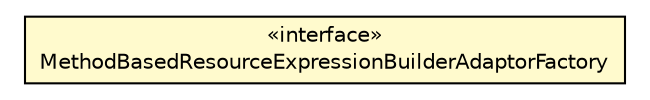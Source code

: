 #!/usr/local/bin/dot
#
# Class diagram 
# Generated by UMLGraph version 5.1 (http://www.umlgraph.org/)
#

digraph G {
	edge [fontname="Helvetica",fontsize=10,labelfontname="Helvetica",labelfontsize=10];
	node [fontname="Helvetica",fontsize=10,shape=plaintext];
	nodesep=0.25;
	ranksep=0.5;
	// org.androidtransfuse.gen.variableBuilder.resource.MethodBasedResourceExpressionBuilderAdaptorFactory
	c81764 [label=<<table title="org.androidtransfuse.gen.variableBuilder.resource.MethodBasedResourceExpressionBuilderAdaptorFactory" border="0" cellborder="1" cellspacing="0" cellpadding="2" port="p" bgcolor="lemonChiffon" href="./MethodBasedResourceExpressionBuilderAdaptorFactory.html">
		<tr><td><table border="0" cellspacing="0" cellpadding="1">
<tr><td align="center" balign="center"> &#171;interface&#187; </td></tr>
<tr><td align="center" balign="center"> MethodBasedResourceExpressionBuilderAdaptorFactory </td></tr>
		</table></td></tr>
		</table>>, fontname="Helvetica", fontcolor="black", fontsize=10.0];
}

